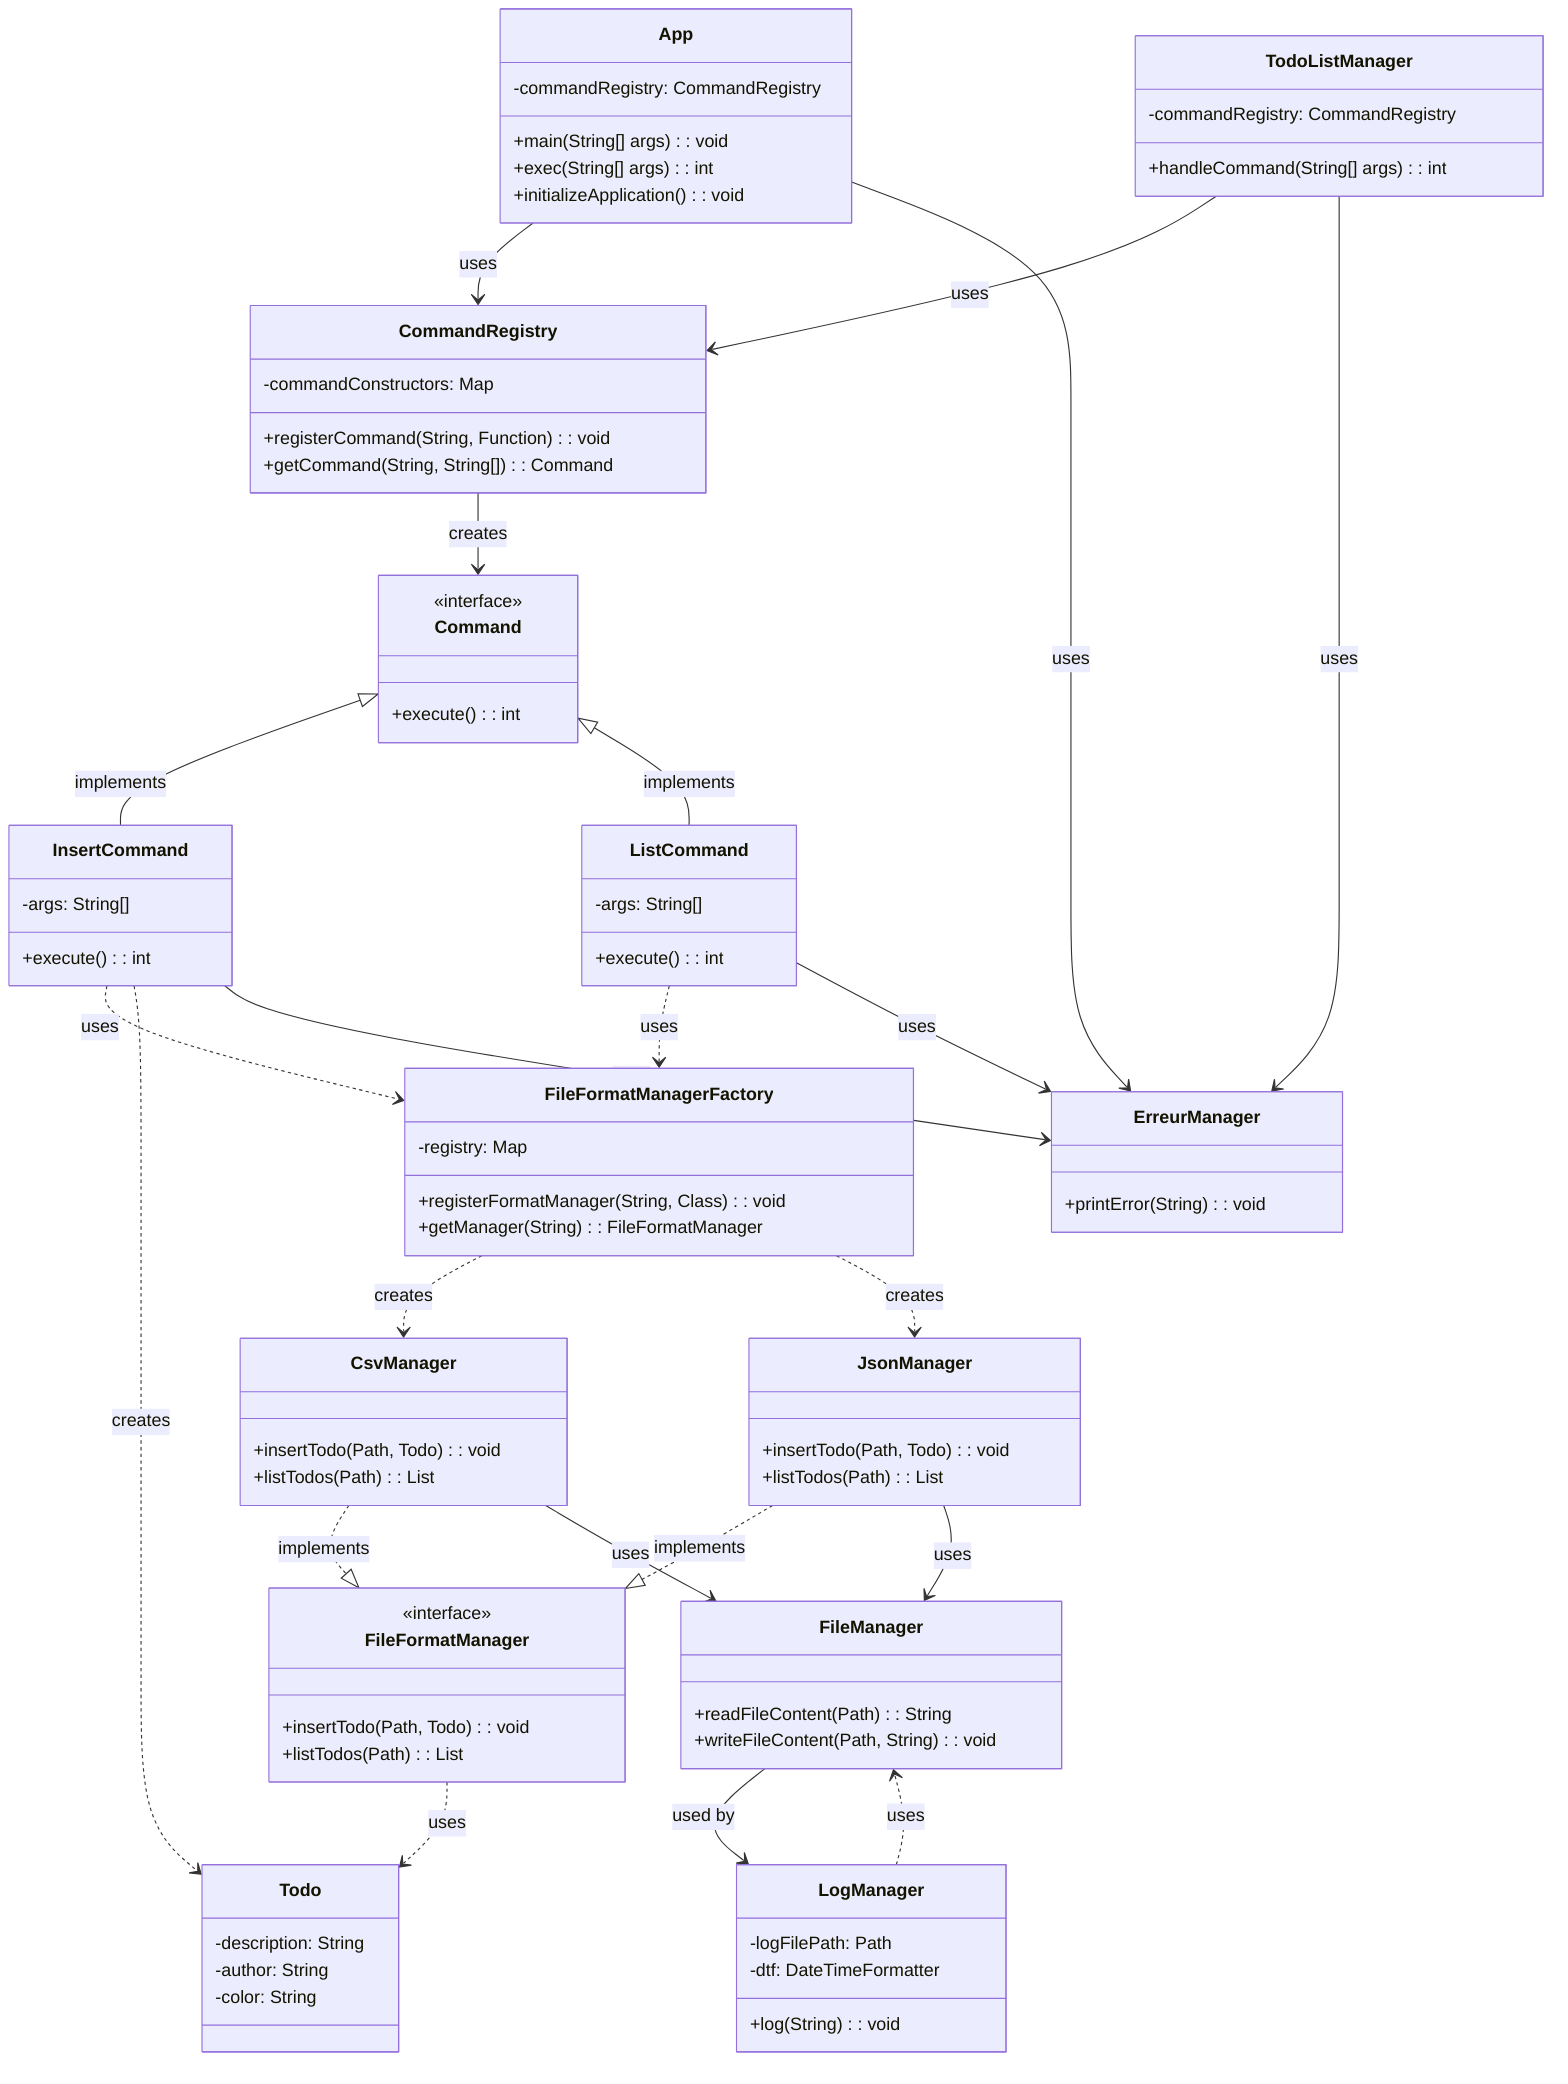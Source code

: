 classDiagram
    class App {
        -commandRegistry: CommandRegistry
        +main(String[] args): void
        +exec(String[] args): int
        +initializeApplication(): void
    }
    class CommandRegistry {
        -commandConstructors: Map
        +registerCommand(String, Function): void
        +getCommand(String, String[]): Command
    }
    class Command {
        <<interface>>
        +execute(): int
    }
    class InsertCommand {
        -args: String[]
        +execute(): int
    }
    class ListCommand {
        -args: String[]
        +execute(): int
    }
    class TodoListManager {
        -commandRegistry: CommandRegistry
        +handleCommand(String[] args): int
    }
    class FileFormatManager {
        <<interface>>
        +insertTodo(Path, Todo): void
        +listTodos(Path): List
    }
    class CsvManager {
        +insertTodo(Path, Todo): void
        +listTodos(Path): List
    }
    class JsonManager {
        +insertTodo(Path, Todo): void
        +listTodos(Path): List
    }
    class FileFormatManagerFactory {
        -registry: Map
        +registerFormatManager(String, Class): void
        +getManager(String): FileFormatManager
    }
    class FileManager {
        +readFileContent(Path): String
        +writeFileContent(Path, String): void
    }
    class LogManager {
        -logFilePath: Path
        -dtf: DateTimeFormatter
        +log(String): void
    }
    class ErreurManager {
        +printError(String): void
    }
    class Todo {
        -description: String
        -author: String
        -color: String
    }

    App --> CommandRegistry : uses
    CommandRegistry --> Command : creates
    Command <|-- InsertCommand : implements
    Command <|-- ListCommand : implements
    InsertCommand ..> FileFormatManagerFactory : uses
    ListCommand ..> FileFormatManagerFactory : uses
    FileFormatManagerFactory ..> CsvManager : creates
    FileFormatManagerFactory ..> JsonManager : creates
    CsvManager ..|> FileFormatManager : implements
    JsonManager ..|> FileFormatManager : implements
    FileFormatManager ..> Todo : uses
    InsertCommand ..> Todo : creates
    TodoListManager --> CommandRegistry : uses
    CsvManager --> FileManager : uses
    JsonManager --> FileManager : uses
    FileManager --> LogManager : used by
    LogManager ..> FileManager : uses
    App --> ErreurManager : uses
    InsertCommand --> ErreurManager : uses
    ListCommand --> ErreurManager : uses
    TodoListManager --> ErreurManager : uses